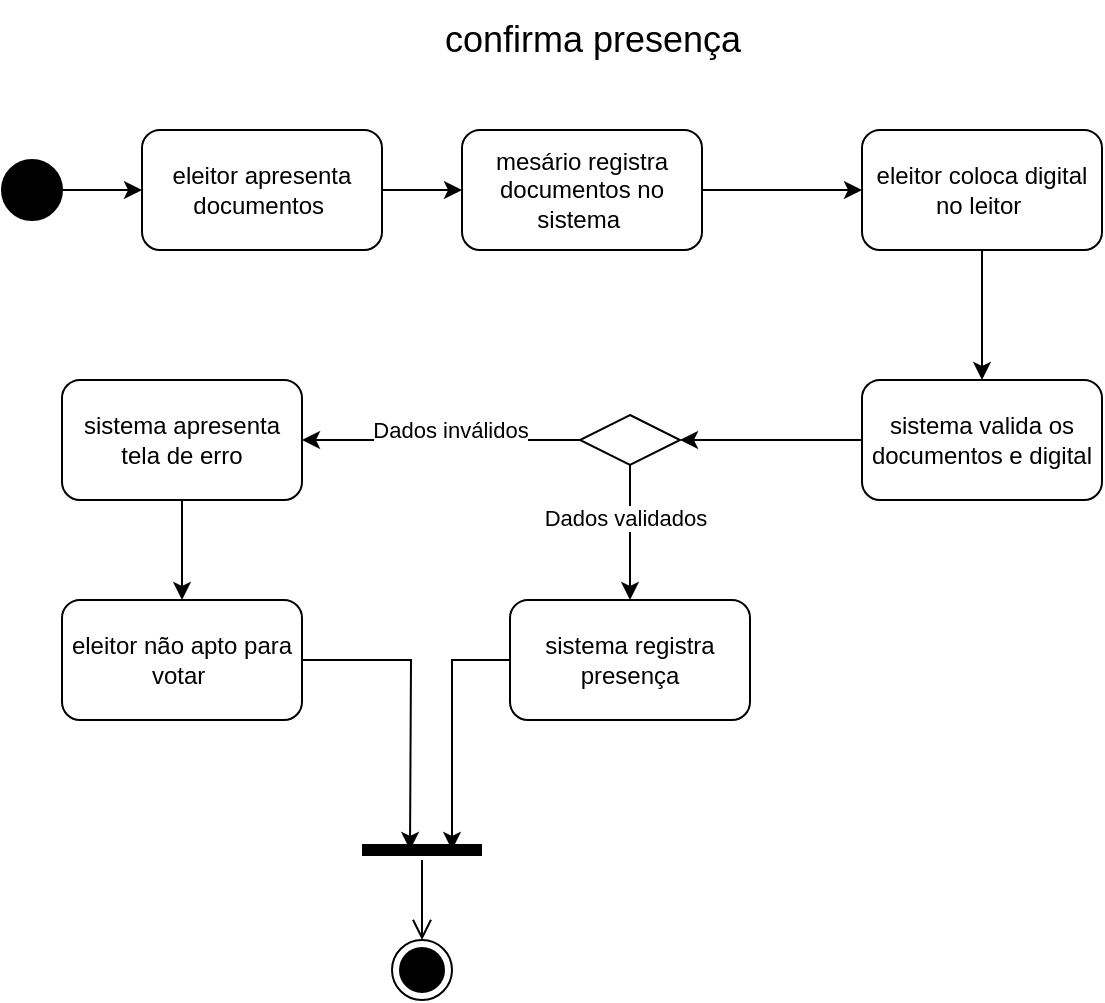 <mxfile version="28.2.5">
  <diagram name="Página-1" id="b-HK0A98cuXKUHtczfGE">
    <mxGraphModel dx="1426" dy="777" grid="1" gridSize="10" guides="1" tooltips="1" connect="1" arrows="1" fold="1" page="1" pageScale="1" pageWidth="827" pageHeight="1169" math="0" shadow="0">
      <root>
        <mxCell id="0" />
        <mxCell id="1" parent="0" />
        <mxCell id="_HQBlaRaCxWmsFzylAqO-1" value="confirma presença" style="text;html=1;align=center;verticalAlign=middle;resizable=0;points=[];autosize=1;strokeColor=none;fillColor=none;fontSize=18;" vertex="1" parent="1">
          <mxGeometry x="310" y="30" width="170" height="40" as="geometry" />
        </mxCell>
        <mxCell id="_HQBlaRaCxWmsFzylAqO-3" style="edgeStyle=orthogonalEdgeStyle;rounded=0;orthogonalLoop=1;jettySize=auto;html=1;" edge="1" parent="1" source="_HQBlaRaCxWmsFzylAqO-2" target="_HQBlaRaCxWmsFzylAqO-4">
          <mxGeometry relative="1" as="geometry">
            <mxPoint x="210" y="125" as="targetPoint" />
          </mxGeometry>
        </mxCell>
        <mxCell id="_HQBlaRaCxWmsFzylAqO-2" value="" style="ellipse;fillColor=strokeColor;html=1;" vertex="1" parent="1">
          <mxGeometry x="100" y="110" width="30" height="30" as="geometry" />
        </mxCell>
        <mxCell id="_HQBlaRaCxWmsFzylAqO-5" style="edgeStyle=orthogonalEdgeStyle;rounded=0;orthogonalLoop=1;jettySize=auto;html=1;" edge="1" parent="1" source="_HQBlaRaCxWmsFzylAqO-4" target="_HQBlaRaCxWmsFzylAqO-7">
          <mxGeometry relative="1" as="geometry">
            <mxPoint x="360" y="125" as="targetPoint" />
          </mxGeometry>
        </mxCell>
        <mxCell id="_HQBlaRaCxWmsFzylAqO-4" value="eleitor apresenta documentos&amp;nbsp;" style="rounded=1;whiteSpace=wrap;html=1;" vertex="1" parent="1">
          <mxGeometry x="170" y="95" width="120" height="60" as="geometry" />
        </mxCell>
        <mxCell id="_HQBlaRaCxWmsFzylAqO-9" style="edgeStyle=orthogonalEdgeStyle;rounded=0;orthogonalLoop=1;jettySize=auto;html=1;" edge="1" parent="1" source="_HQBlaRaCxWmsFzylAqO-7">
          <mxGeometry relative="1" as="geometry">
            <mxPoint x="530" y="125" as="targetPoint" />
          </mxGeometry>
        </mxCell>
        <mxCell id="_HQBlaRaCxWmsFzylAqO-7" value="mesário registra documentos no sistema&amp;nbsp;" style="rounded=1;whiteSpace=wrap;html=1;" vertex="1" parent="1">
          <mxGeometry x="330" y="95" width="120" height="60" as="geometry" />
        </mxCell>
        <mxCell id="_HQBlaRaCxWmsFzylAqO-10" style="edgeStyle=orthogonalEdgeStyle;rounded=0;orthogonalLoop=1;jettySize=auto;html=1;" edge="1" parent="1" source="_HQBlaRaCxWmsFzylAqO-8" target="_HQBlaRaCxWmsFzylAqO-11">
          <mxGeometry relative="1" as="geometry">
            <mxPoint x="590" y="220" as="targetPoint" />
          </mxGeometry>
        </mxCell>
        <mxCell id="_HQBlaRaCxWmsFzylAqO-8" value="eleitor coloca digital no leitor&amp;nbsp;" style="rounded=1;whiteSpace=wrap;html=1;" vertex="1" parent="1">
          <mxGeometry x="530" y="95" width="120" height="60" as="geometry" />
        </mxCell>
        <mxCell id="_HQBlaRaCxWmsFzylAqO-12" style="edgeStyle=orthogonalEdgeStyle;rounded=0;orthogonalLoop=1;jettySize=auto;html=1;" edge="1" parent="1" source="_HQBlaRaCxWmsFzylAqO-11" target="_HQBlaRaCxWmsFzylAqO-13">
          <mxGeometry relative="1" as="geometry">
            <mxPoint x="450" y="250" as="targetPoint" />
          </mxGeometry>
        </mxCell>
        <mxCell id="_HQBlaRaCxWmsFzylAqO-11" value="sistema valida os documentos e digital" style="rounded=1;whiteSpace=wrap;html=1;" vertex="1" parent="1">
          <mxGeometry x="530" y="220" width="120" height="60" as="geometry" />
        </mxCell>
        <mxCell id="_HQBlaRaCxWmsFzylAqO-14" style="edgeStyle=orthogonalEdgeStyle;rounded=0;orthogonalLoop=1;jettySize=auto;html=1;" edge="1" parent="1" source="_HQBlaRaCxWmsFzylAqO-13">
          <mxGeometry relative="1" as="geometry">
            <mxPoint x="250" y="250" as="targetPoint" />
          </mxGeometry>
        </mxCell>
        <mxCell id="_HQBlaRaCxWmsFzylAqO-15" value="Dados inválidos" style="edgeLabel;html=1;align=center;verticalAlign=middle;resizable=0;points=[];" vertex="1" connectable="0" parent="_HQBlaRaCxWmsFzylAqO-14">
          <mxGeometry x="-0.064" y="-5" relative="1" as="geometry">
            <mxPoint as="offset" />
          </mxGeometry>
        </mxCell>
        <mxCell id="_HQBlaRaCxWmsFzylAqO-19" style="edgeStyle=orthogonalEdgeStyle;rounded=0;orthogonalLoop=1;jettySize=auto;html=1;" edge="1" parent="1" source="_HQBlaRaCxWmsFzylAqO-13">
          <mxGeometry relative="1" as="geometry">
            <mxPoint x="414" y="330" as="targetPoint" />
          </mxGeometry>
        </mxCell>
        <mxCell id="_HQBlaRaCxWmsFzylAqO-20" value="Dados validados&amp;nbsp;" style="edgeLabel;html=1;align=center;verticalAlign=middle;resizable=0;points=[];" vertex="1" connectable="0" parent="_HQBlaRaCxWmsFzylAqO-19">
          <mxGeometry x="-0.215" y="-1" relative="1" as="geometry">
            <mxPoint as="offset" />
          </mxGeometry>
        </mxCell>
        <mxCell id="_HQBlaRaCxWmsFzylAqO-13" value="" style="rhombus;whiteSpace=wrap;html=1;" vertex="1" parent="1">
          <mxGeometry x="389" y="237.5" width="50" height="25" as="geometry" />
        </mxCell>
        <mxCell id="_HQBlaRaCxWmsFzylAqO-17" style="edgeStyle=orthogonalEdgeStyle;rounded=0;orthogonalLoop=1;jettySize=auto;html=1;" edge="1" parent="1" source="_HQBlaRaCxWmsFzylAqO-16">
          <mxGeometry relative="1" as="geometry">
            <mxPoint x="190" y="330" as="targetPoint" />
          </mxGeometry>
        </mxCell>
        <mxCell id="_HQBlaRaCxWmsFzylAqO-16" value="sistema apresenta tela de erro" style="rounded=1;whiteSpace=wrap;html=1;" vertex="1" parent="1">
          <mxGeometry x="130" y="220" width="120" height="60" as="geometry" />
        </mxCell>
        <mxCell id="_HQBlaRaCxWmsFzylAqO-18" value="eleitor não apto para votar&amp;nbsp;" style="rounded=1;whiteSpace=wrap;html=1;" vertex="1" parent="1">
          <mxGeometry x="130" y="330" width="120" height="60" as="geometry" />
        </mxCell>
        <mxCell id="_HQBlaRaCxWmsFzylAqO-21" value="sistema registra presença" style="rounded=1;whiteSpace=wrap;html=1;" vertex="1" parent="1">
          <mxGeometry x="354" y="330" width="120" height="60" as="geometry" />
        </mxCell>
        <mxCell id="_HQBlaRaCxWmsFzylAqO-24" value="" style="shape=line;html=1;strokeWidth=6;strokeColor=#000000;" vertex="1" parent="1">
          <mxGeometry x="280" y="450" width="60" height="10" as="geometry" />
        </mxCell>
        <mxCell id="_HQBlaRaCxWmsFzylAqO-25" value="" style="edgeStyle=orthogonalEdgeStyle;html=1;verticalAlign=bottom;endArrow=open;endSize=8;strokeColor=#000000;rounded=0;" edge="1" source="_HQBlaRaCxWmsFzylAqO-24" parent="1">
          <mxGeometry relative="1" as="geometry">
            <mxPoint x="310" y="500" as="targetPoint" />
          </mxGeometry>
        </mxCell>
        <mxCell id="_HQBlaRaCxWmsFzylAqO-27" style="edgeStyle=orthogonalEdgeStyle;rounded=0;orthogonalLoop=1;jettySize=auto;html=1;" edge="1" parent="1" source="_HQBlaRaCxWmsFzylAqO-18">
          <mxGeometry relative="1" as="geometry">
            <mxPoint x="304" y="455" as="targetPoint" />
          </mxGeometry>
        </mxCell>
        <mxCell id="_HQBlaRaCxWmsFzylAqO-28" style="edgeStyle=orthogonalEdgeStyle;rounded=0;orthogonalLoop=1;jettySize=auto;html=1;entryX=0.75;entryY=0.5;entryDx=0;entryDy=0;entryPerimeter=0;" edge="1" parent="1" source="_HQBlaRaCxWmsFzylAqO-21" target="_HQBlaRaCxWmsFzylAqO-24">
          <mxGeometry relative="1" as="geometry" />
        </mxCell>
        <mxCell id="_HQBlaRaCxWmsFzylAqO-29" value="" style="ellipse;html=1;shape=endState;fillColor=strokeColor;" vertex="1" parent="1">
          <mxGeometry x="295" y="500" width="30" height="30" as="geometry" />
        </mxCell>
      </root>
    </mxGraphModel>
  </diagram>
</mxfile>
